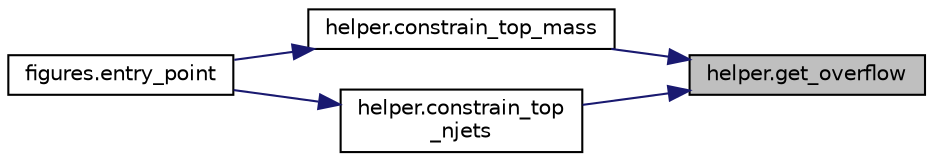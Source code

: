digraph "helper.get_overflow"
{
 // INTERACTIVE_SVG=YES
 // LATEX_PDF_SIZE
  edge [fontname="Helvetica",fontsize="10",labelfontname="Helvetica",labelfontsize="10"];
  node [fontname="Helvetica",fontsize="10",shape=record];
  rankdir="RL";
  Node1 [label="helper.get_overflow",height=0.2,width=0.4,color="black", fillcolor="grey75", style="filled", fontcolor="black",tooltip=" "];
  Node1 -> Node2 [dir="back",color="midnightblue",fontsize="10",style="solid",fontname="Helvetica"];
  Node2 [label="helper.constrain_top_mass",height=0.2,width=0.4,color="black", fillcolor="white", style="filled",URL="$namespacehelper.html#ac97f044c8d7cf2b58b2b44df1a74b652",tooltip=" "];
  Node2 -> Node3 [dir="back",color="midnightblue",fontsize="10",style="solid",fontname="Helvetica"];
  Node3 [label="figures.entry_point",height=0.2,width=0.4,color="black", fillcolor="white", style="filled",URL="$namespacefigures.html#a0f675134a908de3a789c674dd3cc17d4",tooltip=" "];
  Node1 -> Node4 [dir="back",color="midnightblue",fontsize="10",style="solid",fontname="Helvetica"];
  Node4 [label="helper.constrain_top\l_njets",height=0.2,width=0.4,color="black", fillcolor="white", style="filled",URL="$namespacehelper.html#aacadb5cce954c297cac29d885c72eec5",tooltip=" "];
  Node4 -> Node3 [dir="back",color="midnightblue",fontsize="10",style="solid",fontname="Helvetica"];
}

